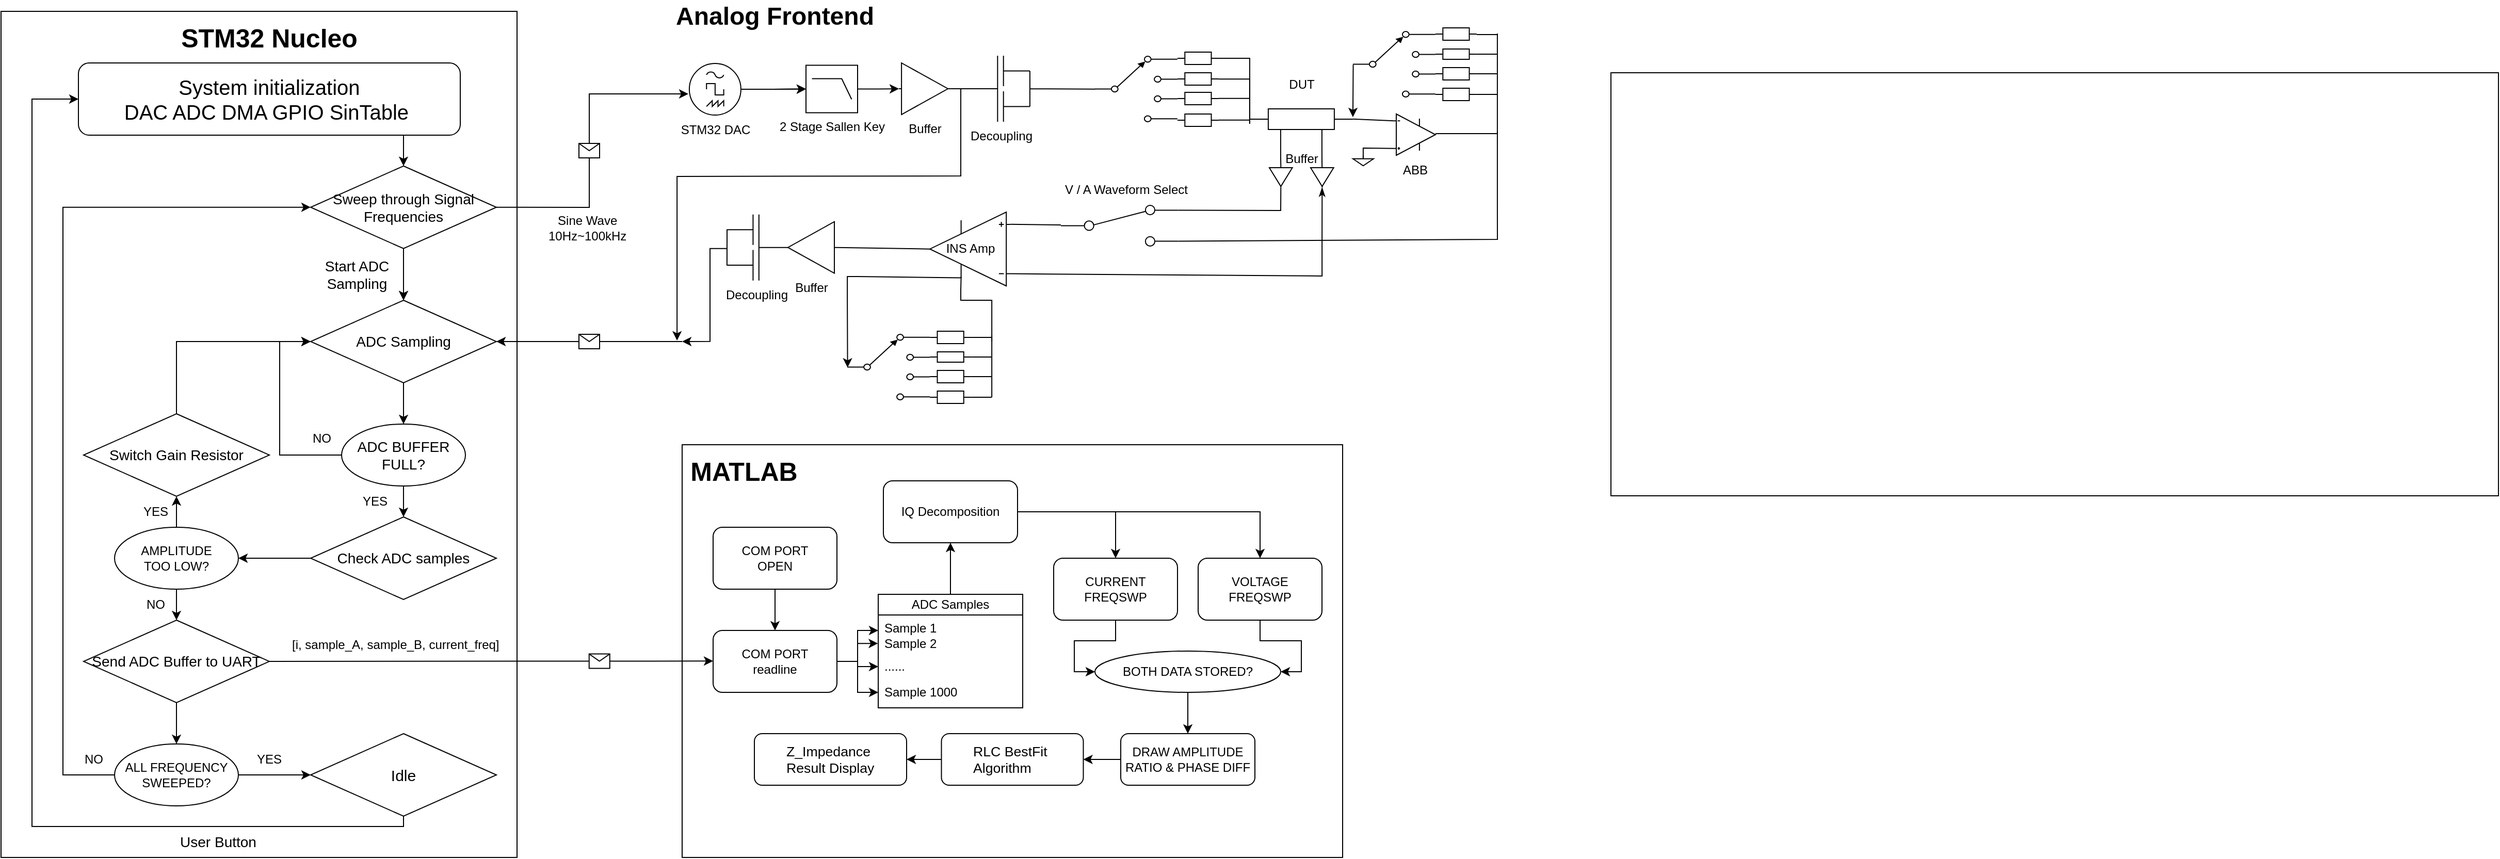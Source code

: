 <mxfile version="26.1.1">
  <diagram name="Page-1" id="7e0a89b8-554c-2b80-1dc8-d5c74ca68de4">
    <mxGraphModel dx="408" dy="278" grid="1" gridSize="10" guides="1" tooltips="1" connect="1" arrows="1" fold="1" page="1" pageScale="1" pageWidth="1100" pageHeight="850" background="none" math="0" shadow="0">
      <root>
        <mxCell id="0" />
        <mxCell id="1" parent="0" />
        <mxCell id="tzLyzZaE2t3fEi9aKvqC-5" value="" style="rounded=0;whiteSpace=wrap;html=1;" vertex="1" parent="1">
          <mxGeometry x="2430" y="179.5" width="860" height="410" as="geometry" />
        </mxCell>
        <mxCell id="tzLyzZaE2t3fEi9aKvqC-170" style="edgeStyle=none;rounded=0;orthogonalLoop=1;jettySize=auto;html=1;entryX=0.002;entryY=0.501;entryDx=0;entryDy=0;entryPerimeter=0;endArrow=none;startFill=0;" edge="1" parent="1" source="rH5b8w3faLutDfZd44fe-1" target="rH5b8w3faLutDfZd44fe-18">
          <mxGeometry relative="1" as="geometry" />
        </mxCell>
        <mxCell id="rH5b8w3faLutDfZd44fe-1" value="Decoupling" style="pointerEvents=1;verticalLabelPosition=bottom;shadow=0;dashed=0;align=center;html=1;verticalAlign=top;shape=mxgraph.electrical.capacitors.multiple_capacitor;" parent="1" vertex="1">
          <mxGeometry x="1810.06" y="163" width="56.89" height="64" as="geometry" />
        </mxCell>
        <mxCell id="rH5b8w3faLutDfZd44fe-6" value="" style="edgeStyle=orthogonalEdgeStyle;rounded=0;orthogonalLoop=1;jettySize=auto;html=1;" parent="1" source="rH5b8w3faLutDfZd44fe-2" target="rH5b8w3faLutDfZd44fe-3" edge="1">
          <mxGeometry relative="1" as="geometry" />
        </mxCell>
        <mxCell id="rH5b8w3faLutDfZd44fe-2" value="&lt;div&gt;2 Stage Sallen Key&lt;/div&gt;" style="verticalLabelPosition=bottom;shadow=0;dashed=0;align=center;html=1;verticalAlign=top;shape=mxgraph.electrical.logic_gates.lowpass_filter;" parent="1" vertex="1">
          <mxGeometry x="1650" y="172.25" width="50" height="46" as="geometry" />
        </mxCell>
        <mxCell id="rH5b8w3faLutDfZd44fe-3" value="Buffer" style="verticalLabelPosition=bottom;shadow=0;dashed=0;align=center;html=1;verticalAlign=top;shape=mxgraph.electrical.abstract.amplifier;gradientColor=none;" parent="1" vertex="1">
          <mxGeometry x="1740.06" y="170" width="50" height="50" as="geometry" />
        </mxCell>
        <mxCell id="tzLyzZaE2t3fEi9aKvqC-80" style="edgeStyle=orthogonalEdgeStyle;rounded=0;orthogonalLoop=1;jettySize=auto;html=1;" edge="1" parent="1" source="rH5b8w3faLutDfZd44fe-4" target="rH5b8w3faLutDfZd44fe-2">
          <mxGeometry relative="1" as="geometry" />
        </mxCell>
        <mxCell id="rH5b8w3faLutDfZd44fe-4" value="STM32 DAC" style="perimeter=ellipsePerimeter;verticalLabelPosition=bottom;shadow=0;dashed=0;align=center;html=1;verticalAlign=top;shape=mxgraph.electrical.instruments.signal_generator;" parent="1" vertex="1">
          <mxGeometry x="1536.95" y="170.5" width="50" height="50" as="geometry" />
        </mxCell>
        <mxCell id="rH5b8w3faLutDfZd44fe-8" style="edgeStyle=orthogonalEdgeStyle;rounded=0;orthogonalLoop=1;jettySize=auto;html=1;entryX=0;entryY=0.5;entryDx=0;entryDy=0;entryPerimeter=0;" parent="1" source="rH5b8w3faLutDfZd44fe-4" target="rH5b8w3faLutDfZd44fe-2" edge="1">
          <mxGeometry relative="1" as="geometry" />
        </mxCell>
        <mxCell id="tzLyzZaE2t3fEi9aKvqC-154" style="edgeStyle=none;rounded=0;orthogonalLoop=1;jettySize=auto;html=1;entryX=1;entryY=0.5;entryDx=0;entryDy=0;entryPerimeter=0;exitX=1;exitY=0.12;exitDx=0;exitDy=0;endArrow=none;startFill=0;" edge="1" parent="1" source="rH5b8w3faLutDfZd44fe-9" target="tzLyzZaE2t3fEi9aKvqC-121">
          <mxGeometry relative="1" as="geometry">
            <mxPoint x="2099.95" y="292.5" as="targetPoint" />
            <Array as="points">
              <mxPoint x="2110" y="313" />
            </Array>
          </mxGeometry>
        </mxCell>
        <mxCell id="tzLyzZaE2t3fEi9aKvqC-155" style="edgeStyle=none;rounded=0;orthogonalLoop=1;jettySize=auto;html=1;entryX=1;entryY=0.5;entryDx=0;entryDy=0;entryPerimeter=0;exitX=0;exitY=0.165;exitDx=0;exitDy=0;exitPerimeter=0;endArrow=classicThin;startFill=0;endFill=1;" edge="1" parent="1" source="tzLyzZaE2t3fEi9aKvqC-152" target="tzLyzZaE2t3fEi9aKvqC-120">
          <mxGeometry relative="1" as="geometry">
            <mxPoint x="2220.06" y="296.5" as="targetPoint" />
            <mxPoint x="2020.06" y="376.5" as="sourcePoint" />
            <Array as="points">
              <mxPoint x="2150.06" y="376.5" />
              <mxPoint x="2150.06" y="356.5" />
              <mxPoint x="2150.06" y="336.5" />
            </Array>
          </mxGeometry>
        </mxCell>
        <mxCell id="tzLyzZaE2t3fEi9aKvqC-156" style="edgeStyle=none;rounded=0;orthogonalLoop=1;jettySize=auto;html=1;exitX=1;exitY=0.88;exitDx=0;exitDy=0;endArrow=none;startFill=0;" edge="1" parent="1" source="rH5b8w3faLutDfZd44fe-9">
          <mxGeometry relative="1" as="geometry">
            <mxPoint x="2319.95" y="236.5" as="targetPoint" />
            <mxPoint x="1971.95" y="313.232" as="sourcePoint" />
            <Array as="points">
              <mxPoint x="2320" y="341" />
              <mxPoint x="2319.95" y="312.5" />
            </Array>
          </mxGeometry>
        </mxCell>
        <mxCell id="rH5b8w3faLutDfZd44fe-9" value="" style="html=1;shape=mxgraph.electrical.electro-mechanical.twoWaySwitch;aspect=fixed;elSwitchState=2;direction=east;" parent="1" vertex="1">
          <mxGeometry x="1897" y="308" width="113.78" height="39.44" as="geometry" />
        </mxCell>
        <mxCell id="rH5b8w3faLutDfZd44fe-13" value="" style="edgeStyle=none;orthogonalLoop=1;jettySize=auto;html=1;rounded=0;entryX=1;entryY=0.23;entryDx=0;entryDy=0;entryPerimeter=0;strokeColor=default;endArrow=none;startFill=0;exitX=1;exitY=0.77;exitDx=0;exitDy=0;exitPerimeter=0;" parent="1" target="rH5b8w3faLutDfZd44fe-1" edge="1" source="rH5b8w3faLutDfZd44fe-1">
          <mxGeometry width="80" relative="1" as="geometry">
            <mxPoint x="1897.06" y="225.5" as="sourcePoint" />
            <mxPoint x="2000.06" y="220.5" as="targetPoint" />
            <Array as="points" />
          </mxGeometry>
        </mxCell>
        <mxCell id="rH5b8w3faLutDfZd44fe-18" value="" style="pointerEvents=1;verticalLabelPosition=bottom;shadow=0;dashed=0;align=center;html=1;verticalAlign=top;shape=mxgraph.electrical.electro-mechanical.selectorSwitch4Position2;elSwitchState=1;" parent="1" vertex="1">
          <mxGeometry x="1929.95" y="163.5" width="80" height="63.5" as="geometry" />
        </mxCell>
        <mxCell id="rH5b8w3faLutDfZd44fe-19" value="" style="pointerEvents=1;verticalLabelPosition=bottom;shadow=0;dashed=0;align=center;html=1;verticalAlign=top;shape=mxgraph.electrical.resistors.resistor_1;" parent="1" vertex="1">
          <mxGeometry x="2009.95" y="159.5" width="40" height="12" as="geometry" />
        </mxCell>
        <mxCell id="rH5b8w3faLutDfZd44fe-20" value="" style="pointerEvents=1;verticalLabelPosition=bottom;shadow=0;dashed=0;align=center;html=1;verticalAlign=top;shape=mxgraph.electrical.resistors.resistor_1;" parent="1" vertex="1">
          <mxGeometry x="2009.95" y="198.5" width="40" height="12" as="geometry" />
        </mxCell>
        <mxCell id="rH5b8w3faLutDfZd44fe-21" value="" style="pointerEvents=1;verticalLabelPosition=bottom;shadow=0;dashed=0;align=center;html=1;verticalAlign=top;shape=mxgraph.electrical.resistors.resistor_1;" parent="1" vertex="1">
          <mxGeometry x="2009.95" y="179.5" width="40" height="12" as="geometry" />
        </mxCell>
        <mxCell id="rH5b8w3faLutDfZd44fe-22" value="" style="pointerEvents=1;verticalLabelPosition=bottom;shadow=0;dashed=0;align=center;html=1;verticalAlign=top;shape=mxgraph.electrical.resistors.resistor_1;" parent="1" vertex="1">
          <mxGeometry x="2009.95" y="219.5" width="40" height="12" as="geometry" />
        </mxCell>
        <mxCell id="tzLyzZaE2t3fEi9aKvqC-127" style="edgeStyle=none;rounded=0;orthogonalLoop=1;jettySize=auto;html=1;exitX=1;exitY=0.5;exitDx=0;exitDy=0;exitPerimeter=0;endArrow=none;endFill=0;startFill=0;" edge="1" parent="1">
          <mxGeometry relative="1" as="geometry">
            <mxPoint x="2319.95" y="141.5" as="targetPoint" />
            <mxPoint x="2259.95" y="238.5" as="sourcePoint" />
            <Array as="points">
              <mxPoint x="2319.95" y="238.5" />
            </Array>
          </mxGeometry>
        </mxCell>
        <mxCell id="tzLyzZaE2t3fEi9aKvqC-1" value="&lt;div&gt;ABB&lt;/div&gt;" style="verticalLabelPosition=bottom;shadow=0;dashed=0;align=center;html=1;verticalAlign=top;shape=mxgraph.electrical.abstract.operational_amp_1;direction=east;" vertex="1" parent="1">
          <mxGeometry x="2219.95" y="219.5" width="40" height="40" as="geometry" />
        </mxCell>
        <mxCell id="tzLyzZaE2t3fEi9aKvqC-2" value="" style="rounded=0;whiteSpace=wrap;html=1;" vertex="1" parent="1">
          <mxGeometry x="870" y="120" width="500" height="820" as="geometry" />
        </mxCell>
        <mxCell id="tzLyzZaE2t3fEi9aKvqC-3" value="" style="rounded=0;whiteSpace=wrap;html=1;" vertex="1" parent="1">
          <mxGeometry x="1530" y="540" width="640" height="400" as="geometry" />
        </mxCell>
        <mxCell id="tzLyzZaE2t3fEi9aKvqC-4" value="&lt;font style=&quot;font-size: 20px;&quot;&gt;System initialization&lt;/font&gt;&lt;div&gt;&lt;font style=&quot;font-size: 20px;&quot;&gt;DAC ADC DMA GPIO SinTable&amp;nbsp;&lt;/font&gt;&lt;/div&gt;" style="rounded=1;whiteSpace=wrap;html=1;" vertex="1" parent="1">
          <mxGeometry x="945" y="170" width="370" height="70" as="geometry" />
        </mxCell>
        <mxCell id="tzLyzZaE2t3fEi9aKvqC-6" value="&lt;font style=&quot;font-size: 25px;&quot;&gt;&lt;b&gt;STM32 Nucleo&lt;/b&gt;&lt;/font&gt;" style="text;html=1;align=center;verticalAlign=middle;whiteSpace=wrap;rounded=0;" vertex="1" parent="1">
          <mxGeometry x="980" y="130" width="300" height="30" as="geometry" />
        </mxCell>
        <mxCell id="tzLyzZaE2t3fEi9aKvqC-7" value="&lt;font style=&quot;font-size: 24px;&quot;&gt;&lt;b&gt;Analog Frontend&lt;/b&gt;&lt;/font&gt;" style="text;html=1;align=center;verticalAlign=middle;whiteSpace=wrap;rounded=0;" vertex="1" parent="1">
          <mxGeometry x="1470" y="109.5" width="300" height="30" as="geometry" />
        </mxCell>
        <mxCell id="tzLyzZaE2t3fEi9aKvqC-8" value="&lt;font style=&quot;font-size: 25px;&quot;&gt;&lt;b&gt;MATLAB&lt;/b&gt;&lt;/font&gt;" style="text;html=1;align=center;verticalAlign=middle;whiteSpace=wrap;rounded=0;" vertex="1" parent="1">
          <mxGeometry x="1440" y="550" width="300" height="30" as="geometry" />
        </mxCell>
        <mxCell id="tzLyzZaE2t3fEi9aKvqC-9" style="edgeStyle=orthogonalEdgeStyle;rounded=0;orthogonalLoop=1;jettySize=auto;html=1;" edge="1" parent="1" source="tzLyzZaE2t3fEi9aKvqC-10" target="tzLyzZaE2t3fEi9aKvqC-13">
          <mxGeometry relative="1" as="geometry" />
        </mxCell>
        <mxCell id="tzLyzZaE2t3fEi9aKvqC-10" value="&lt;font style=&quot;font-size: 14px;&quot;&gt;Sweep through Signal Frequencies&lt;/font&gt;" style="rhombus;whiteSpace=wrap;html=1;" vertex="1" parent="1">
          <mxGeometry x="1170" y="269.86" width="180" height="80" as="geometry" />
        </mxCell>
        <mxCell id="tzLyzZaE2t3fEi9aKvqC-11" value="" style="endArrow=classic;html=1;rounded=0;entryX=0.5;entryY=0;entryDx=0;entryDy=0;" edge="1" parent="1" target="tzLyzZaE2t3fEi9aKvqC-10">
          <mxGeometry width="50" height="50" relative="1" as="geometry">
            <mxPoint x="1260" y="240" as="sourcePoint" />
            <mxPoint x="1705" y="369.86" as="targetPoint" />
          </mxGeometry>
        </mxCell>
        <mxCell id="tzLyzZaE2t3fEi9aKvqC-12" style="edgeStyle=orthogonalEdgeStyle;rounded=0;orthogonalLoop=1;jettySize=auto;html=1;" edge="1" parent="1" source="tzLyzZaE2t3fEi9aKvqC-13" target="tzLyzZaE2t3fEi9aKvqC-21">
          <mxGeometry relative="1" as="geometry" />
        </mxCell>
        <mxCell id="tzLyzZaE2t3fEi9aKvqC-13" value="&lt;font&gt;ADC Sampling&lt;/font&gt;" style="rhombus;whiteSpace=wrap;html=1;fontSize=14;" vertex="1" parent="1">
          <mxGeometry x="1170" y="400" width="180" height="80" as="geometry" />
        </mxCell>
        <mxCell id="tzLyzZaE2t3fEi9aKvqC-14" value="" style="endArrow=classic;html=1;rounded=0;entryX=0.5;entryY=0;entryDx=0;entryDy=0;exitX=0.5;exitY=1;exitDx=0;exitDy=0;" edge="1" parent="1" source="tzLyzZaE2t3fEi9aKvqC-10" target="tzLyzZaE2t3fEi9aKvqC-13">
          <mxGeometry width="50" height="50" relative="1" as="geometry">
            <mxPoint x="1261" y="349.86" as="sourcePoint" />
            <mxPoint x="1705" y="479.86" as="targetPoint" />
          </mxGeometry>
        </mxCell>
        <mxCell id="tzLyzZaE2t3fEi9aKvqC-15" value="Sine Wave&amp;nbsp;&lt;div&gt;10Hz~100kHz&amp;nbsp;&lt;/div&gt;" style="text;html=1;align=center;verticalAlign=middle;whiteSpace=wrap;rounded=0;" vertex="1" parent="1">
          <mxGeometry x="1360" y="314.5" width="160" height="30" as="geometry" />
        </mxCell>
        <mxCell id="tzLyzZaE2t3fEi9aKvqC-17" style="edgeStyle=orthogonalEdgeStyle;rounded=0;orthogonalLoop=1;jettySize=auto;html=1;entryX=1;entryY=0.5;entryDx=0;entryDy=0;" edge="1" parent="1" source="tzLyzZaE2t3fEi9aKvqC-18" target="tzLyzZaE2t3fEi9aKvqC-27">
          <mxGeometry relative="1" as="geometry" />
        </mxCell>
        <mxCell id="tzLyzZaE2t3fEi9aKvqC-18" value="&lt;font&gt;Check ADC samples&lt;/font&gt;" style="rhombus;whiteSpace=wrap;html=1;fontSize=14;" vertex="1" parent="1">
          <mxGeometry x="1170" y="610" width="180" height="80" as="geometry" />
        </mxCell>
        <mxCell id="tzLyzZaE2t3fEi9aKvqC-19" style="edgeStyle=orthogonalEdgeStyle;rounded=0;orthogonalLoop=1;jettySize=auto;html=1;entryX=0;entryY=0.5;entryDx=0;entryDy=0;" edge="1" parent="1" target="tzLyzZaE2t3fEi9aKvqC-13">
          <mxGeometry relative="1" as="geometry">
            <mxPoint x="1170" y="430" as="targetPoint" />
            <mxPoint x="1203.431" y="550" as="sourcePoint" />
            <Array as="points">
              <mxPoint x="1140" y="550" />
              <mxPoint x="1140" y="440" />
            </Array>
          </mxGeometry>
        </mxCell>
        <mxCell id="tzLyzZaE2t3fEi9aKvqC-20" style="edgeStyle=orthogonalEdgeStyle;rounded=0;orthogonalLoop=1;jettySize=auto;html=1;entryX=0.5;entryY=0;entryDx=0;entryDy=0;" edge="1" parent="1" source="tzLyzZaE2t3fEi9aKvqC-21" target="tzLyzZaE2t3fEi9aKvqC-18">
          <mxGeometry relative="1" as="geometry" />
        </mxCell>
        <mxCell id="tzLyzZaE2t3fEi9aKvqC-21" value="ADC BUFFER FULL?" style="ellipse;whiteSpace=wrap;html=1;fontSize=14;" vertex="1" parent="1">
          <mxGeometry x="1200" y="520" width="120" height="60" as="geometry" />
        </mxCell>
        <mxCell id="tzLyzZaE2t3fEi9aKvqC-22" value="YES" style="text;html=1;align=center;verticalAlign=middle;whiteSpace=wrap;rounded=0;" vertex="1" parent="1">
          <mxGeometry x="1200" y="580" width="65" height="30" as="geometry" />
        </mxCell>
        <mxCell id="tzLyzZaE2t3fEi9aKvqC-23" value="&lt;span style=&quot;color: rgb(0, 0, 0); font-family: Helvetica; font-size: 12px; font-style: normal; font-variant-ligatures: normal; font-variant-caps: normal; font-weight: 400; letter-spacing: normal; orphans: 2; text-align: center; text-indent: 0px; text-transform: none; widows: 2; word-spacing: 0px; -webkit-text-stroke-width: 0px; white-space: normal; background-color: rgb(251, 251, 251); text-decoration-thickness: initial; text-decoration-style: initial; text-decoration-color: initial; float: none; display: inline !important;&quot;&gt;NO&lt;/span&gt;" style="text;whiteSpace=wrap;html=1;" vertex="1" parent="1">
          <mxGeometry x="1170" y="520" width="30" height="30" as="geometry" />
        </mxCell>
        <mxCell id="tzLyzZaE2t3fEi9aKvqC-24" value="&lt;font style=&quot;font-size: 14px;&quot;&gt;Start ADC Sampling&lt;/font&gt;" style="text;html=1;align=center;verticalAlign=middle;whiteSpace=wrap;rounded=0;" vertex="1" parent="1">
          <mxGeometry x="1180" y="360" width="70" height="30.14" as="geometry" />
        </mxCell>
        <mxCell id="tzLyzZaE2t3fEi9aKvqC-25" style="edgeStyle=orthogonalEdgeStyle;rounded=0;orthogonalLoop=1;jettySize=auto;html=1;entryX=0.5;entryY=0;entryDx=0;entryDy=0;" edge="1" parent="1" source="tzLyzZaE2t3fEi9aKvqC-27" target="tzLyzZaE2t3fEi9aKvqC-33">
          <mxGeometry relative="1" as="geometry" />
        </mxCell>
        <mxCell id="tzLyzZaE2t3fEi9aKvqC-26" style="edgeStyle=orthogonalEdgeStyle;rounded=0;orthogonalLoop=1;jettySize=auto;html=1;entryX=0.5;entryY=1;entryDx=0;entryDy=0;" edge="1" parent="1" source="tzLyzZaE2t3fEi9aKvqC-27" target="tzLyzZaE2t3fEi9aKvqC-29">
          <mxGeometry relative="1" as="geometry" />
        </mxCell>
        <mxCell id="tzLyzZaE2t3fEi9aKvqC-27" value="AMPLITUDE&lt;div&gt;TOO LOW?&lt;/div&gt;" style="ellipse;whiteSpace=wrap;html=1;" vertex="1" parent="1">
          <mxGeometry x="980" y="620" width="120" height="60" as="geometry" />
        </mxCell>
        <mxCell id="tzLyzZaE2t3fEi9aKvqC-28" style="edgeStyle=orthogonalEdgeStyle;rounded=0;orthogonalLoop=1;jettySize=auto;html=1;entryX=0;entryY=0.5;entryDx=0;entryDy=0;" edge="1" parent="1" source="tzLyzZaE2t3fEi9aKvqC-29" target="tzLyzZaE2t3fEi9aKvqC-13">
          <mxGeometry relative="1" as="geometry">
            <Array as="points">
              <mxPoint x="1040" y="440" />
            </Array>
          </mxGeometry>
        </mxCell>
        <mxCell id="tzLyzZaE2t3fEi9aKvqC-29" value="&lt;font style=&quot;font-size: 14px;&quot; face=&quot;Helvetica&quot;&gt;Switch Gain Resistor&lt;/font&gt;" style="rhombus;whiteSpace=wrap;html=1;" vertex="1" parent="1">
          <mxGeometry x="950" y="510" width="180" height="80" as="geometry" />
        </mxCell>
        <mxCell id="tzLyzZaE2t3fEi9aKvqC-30" value="&lt;div&gt;YES&lt;/div&gt;" style="text;html=1;align=center;verticalAlign=middle;whiteSpace=wrap;rounded=0;" vertex="1" parent="1">
          <mxGeometry x="990" y="590" width="60" height="30" as="geometry" />
        </mxCell>
        <mxCell id="tzLyzZaE2t3fEi9aKvqC-31" style="edgeStyle=orthogonalEdgeStyle;rounded=0;orthogonalLoop=1;jettySize=auto;html=1;entryX=0;entryY=0.5;entryDx=0;entryDy=0;exitX=0;exitY=0.5;exitDx=0;exitDy=0;" edge="1" parent="1" source="tzLyzZaE2t3fEi9aKvqC-36" target="tzLyzZaE2t3fEi9aKvqC-10">
          <mxGeometry relative="1" as="geometry">
            <Array as="points">
              <mxPoint x="930" y="860" />
              <mxPoint x="930" y="310" />
            </Array>
          </mxGeometry>
        </mxCell>
        <mxCell id="tzLyzZaE2t3fEi9aKvqC-32" style="edgeStyle=orthogonalEdgeStyle;rounded=0;orthogonalLoop=1;jettySize=auto;html=1;entryX=0.5;entryY=0;entryDx=0;entryDy=0;exitX=0.5;exitY=1;exitDx=0;exitDy=0;" edge="1" parent="1" source="tzLyzZaE2t3fEi9aKvqC-33" target="tzLyzZaE2t3fEi9aKvqC-36">
          <mxGeometry relative="1" as="geometry">
            <mxPoint x="1040.0" y="820" as="sourcePoint" />
          </mxGeometry>
        </mxCell>
        <mxCell id="tzLyzZaE2t3fEi9aKvqC-33" value="&lt;font style=&quot;font-size: 14px;&quot;&gt;Send ADC Buffer to UART&lt;/font&gt;" style="rhombus;whiteSpace=wrap;html=1;" vertex="1" parent="1">
          <mxGeometry x="950" y="710" width="180" height="80" as="geometry" />
        </mxCell>
        <mxCell id="tzLyzZaE2t3fEi9aKvqC-34" value="&lt;div&gt;NO&lt;/div&gt;" style="text;html=1;align=center;verticalAlign=middle;whiteSpace=wrap;rounded=0;" vertex="1" parent="1">
          <mxGeometry x="990" y="680" width="60" height="30" as="geometry" />
        </mxCell>
        <mxCell id="tzLyzZaE2t3fEi9aKvqC-35" style="edgeStyle=orthogonalEdgeStyle;rounded=0;orthogonalLoop=1;jettySize=auto;html=1;entryX=0;entryY=0.5;entryDx=0;entryDy=0;" edge="1" parent="1" source="tzLyzZaE2t3fEi9aKvqC-36" target="tzLyzZaE2t3fEi9aKvqC-38">
          <mxGeometry relative="1" as="geometry" />
        </mxCell>
        <mxCell id="tzLyzZaE2t3fEi9aKvqC-36" value="ALL FREQUENCY&lt;br&gt;SWEEPED?" style="ellipse;whiteSpace=wrap;html=1;" vertex="1" parent="1">
          <mxGeometry x="980" y="830" width="120" height="60" as="geometry" />
        </mxCell>
        <mxCell id="tzLyzZaE2t3fEi9aKvqC-37" value="&lt;div&gt;YES&lt;/div&gt;" style="text;html=1;align=center;verticalAlign=middle;whiteSpace=wrap;rounded=0;" vertex="1" parent="1">
          <mxGeometry x="1100" y="830" width="60" height="30" as="geometry" />
        </mxCell>
        <mxCell id="tzLyzZaE2t3fEi9aKvqC-81" style="edgeStyle=orthogonalEdgeStyle;rounded=0;orthogonalLoop=1;jettySize=auto;html=1;exitX=0;exitY=1;exitDx=0;exitDy=0;" edge="1" parent="1" source="tzLyzZaE2t3fEi9aKvqC-38" target="tzLyzZaE2t3fEi9aKvqC-4">
          <mxGeometry relative="1" as="geometry">
            <Array as="points">
              <mxPoint x="1260" y="880" />
              <mxPoint x="1260" y="910" />
              <mxPoint x="900" y="910" />
              <mxPoint x="900" y="205" />
            </Array>
          </mxGeometry>
        </mxCell>
        <mxCell id="tzLyzZaE2t3fEi9aKvqC-38" value="&lt;font style=&quot;font-size: 15px;&quot;&gt;Idle&lt;/font&gt;" style="rhombus;whiteSpace=wrap;html=1;" vertex="1" parent="1">
          <mxGeometry x="1170" y="820" width="180" height="80" as="geometry" />
        </mxCell>
        <mxCell id="tzLyzZaE2t3fEi9aKvqC-42" value="" style="endArrow=classic;html=1;rounded=0;exitX=1;exitY=0.5;exitDx=0;exitDy=0;" edge="1" parent="1" source="tzLyzZaE2t3fEi9aKvqC-10">
          <mxGeometry relative="1" as="geometry">
            <mxPoint x="1354.45" y="308.36" as="sourcePoint" />
            <mxPoint x="1536" y="200" as="targetPoint" />
            <Array as="points">
              <mxPoint x="1440" y="310" />
              <mxPoint x="1440" y="200" />
            </Array>
          </mxGeometry>
        </mxCell>
        <mxCell id="tzLyzZaE2t3fEi9aKvqC-43" value="" style="shape=message;html=1;outlineConnect=0;" vertex="1" parent="tzLyzZaE2t3fEi9aKvqC-42">
          <mxGeometry width="20" height="14" relative="1" as="geometry">
            <mxPoint x="-10" y="-4" as="offset" />
          </mxGeometry>
        </mxCell>
        <mxCell id="tzLyzZaE2t3fEi9aKvqC-44" value="" style="endArrow=classic;html=1;rounded=0;entryX=1;entryY=0.5;entryDx=0;entryDy=0;" edge="1" parent="1" target="tzLyzZaE2t3fEi9aKvqC-13">
          <mxGeometry relative="1" as="geometry">
            <mxPoint x="1530" y="440" as="sourcePoint" />
            <mxPoint x="1470" y="390" as="targetPoint" />
          </mxGeometry>
        </mxCell>
        <mxCell id="tzLyzZaE2t3fEi9aKvqC-45" value="" style="shape=message;html=1;outlineConnect=0;" vertex="1" parent="tzLyzZaE2t3fEi9aKvqC-44">
          <mxGeometry width="20" height="14" relative="1" as="geometry">
            <mxPoint x="-10" y="-7" as="offset" />
          </mxGeometry>
        </mxCell>
        <mxCell id="tzLyzZaE2t3fEi9aKvqC-48" value="&lt;div&gt;NO&lt;/div&gt;" style="text;html=1;align=center;verticalAlign=middle;whiteSpace=wrap;rounded=0;" vertex="1" parent="1">
          <mxGeometry x="930" y="830" width="60" height="30" as="geometry" />
        </mxCell>
        <mxCell id="tzLyzZaE2t3fEi9aKvqC-49" style="edgeStyle=orthogonalEdgeStyle;rounded=0;orthogonalLoop=1;jettySize=auto;html=1;" edge="1" parent="1" source="tzLyzZaE2t3fEi9aKvqC-53" target="tzLyzZaE2t3fEi9aKvqC-59">
          <mxGeometry relative="1" as="geometry">
            <Array as="points">
              <mxPoint x="1700" y="750" />
              <mxPoint x="1700" y="720" />
            </Array>
          </mxGeometry>
        </mxCell>
        <mxCell id="tzLyzZaE2t3fEi9aKvqC-50" style="edgeStyle=orthogonalEdgeStyle;rounded=0;orthogonalLoop=1;jettySize=auto;html=1;entryX=0;entryY=0.5;entryDx=0;entryDy=0;" edge="1" parent="1" source="tzLyzZaE2t3fEi9aKvqC-53" target="tzLyzZaE2t3fEi9aKvqC-60">
          <mxGeometry relative="1" as="geometry" />
        </mxCell>
        <mxCell id="tzLyzZaE2t3fEi9aKvqC-51" style="edgeStyle=orthogonalEdgeStyle;rounded=0;orthogonalLoop=1;jettySize=auto;html=1;entryX=0;entryY=0.5;entryDx=0;entryDy=0;" edge="1" parent="1" source="tzLyzZaE2t3fEi9aKvqC-53" target="tzLyzZaE2t3fEi9aKvqC-61">
          <mxGeometry relative="1" as="geometry" />
        </mxCell>
        <mxCell id="tzLyzZaE2t3fEi9aKvqC-52" style="edgeStyle=orthogonalEdgeStyle;rounded=0;orthogonalLoop=1;jettySize=auto;html=1;entryX=-0.002;entryY=0.69;entryDx=0;entryDy=0;entryPerimeter=0;" edge="1" parent="1" source="tzLyzZaE2t3fEi9aKvqC-53" target="tzLyzZaE2t3fEi9aKvqC-59">
          <mxGeometry relative="1" as="geometry">
            <Array as="points">
              <mxPoint x="1700" y="750" />
              <mxPoint x="1700" y="733" />
            </Array>
          </mxGeometry>
        </mxCell>
        <mxCell id="tzLyzZaE2t3fEi9aKvqC-53" value="COM PORT&lt;div&gt;readline&lt;/div&gt;" style="rounded=1;whiteSpace=wrap;html=1;" vertex="1" parent="1">
          <mxGeometry x="1560" y="720" width="120" height="60" as="geometry" />
        </mxCell>
        <mxCell id="tzLyzZaE2t3fEi9aKvqC-54" value="" style="endArrow=classic;html=1;rounded=0;" edge="1" parent="1" source="tzLyzZaE2t3fEi9aKvqC-33">
          <mxGeometry relative="1" as="geometry">
            <mxPoint x="1460" y="749.66" as="sourcePoint" />
            <mxPoint x="1560" y="749.66" as="targetPoint" />
          </mxGeometry>
        </mxCell>
        <mxCell id="tzLyzZaE2t3fEi9aKvqC-55" value="" style="shape=message;html=1;outlineConnect=0;" vertex="1" parent="tzLyzZaE2t3fEi9aKvqC-54">
          <mxGeometry width="20" height="14" relative="1" as="geometry">
            <mxPoint x="95" y="-7" as="offset" />
          </mxGeometry>
        </mxCell>
        <mxCell id="tzLyzZaE2t3fEi9aKvqC-56" value="&lt;div class=&quot;rtcContent&quot;&gt;&lt;div class=&quot;lineNode&quot;&gt;&lt;span style=&quot;white-space: pre&quot;&gt;&lt;span&gt;[i, sample_A, sample_B, current_freq]&lt;/span&gt;&lt;/span&gt;&lt;/div&gt;&lt;/div&gt;" style="text;whiteSpace=wrap;html=1;" vertex="1" parent="1">
          <mxGeometry x="1150" y="720" width="230" height="40" as="geometry" />
        </mxCell>
        <mxCell id="tzLyzZaE2t3fEi9aKvqC-57" style="edgeStyle=orthogonalEdgeStyle;rounded=0;orthogonalLoop=1;jettySize=auto;html=1;" edge="1" parent="1" source="tzLyzZaE2t3fEi9aKvqC-58" target="tzLyzZaE2t3fEi9aKvqC-79">
          <mxGeometry relative="1" as="geometry">
            <mxPoint x="1790" y="645" as="targetPoint" />
          </mxGeometry>
        </mxCell>
        <mxCell id="tzLyzZaE2t3fEi9aKvqC-58" value="ADC Samples" style="swimlane;fontStyle=0;childLayout=stackLayout;horizontal=1;startSize=20;horizontalStack=0;resizeParent=1;resizeParentMax=0;resizeLast=0;collapsible=1;marginBottom=0;whiteSpace=wrap;html=1;" vertex="1" parent="1">
          <mxGeometry x="1720" y="685" width="140" height="110" as="geometry">
            <mxRectangle x="790" y="565" width="120" height="30" as="alternateBounds" />
          </mxGeometry>
        </mxCell>
        <mxCell id="tzLyzZaE2t3fEi9aKvqC-59" value="Sample 1&lt;div&gt;Sample 2&lt;/div&gt;" style="text;strokeColor=none;fillColor=none;align=left;verticalAlign=middle;spacingLeft=4;spacingRight=4;overflow=hidden;points=[[0,0.5],[1,0.5]];portConstraint=eastwest;rotatable=0;whiteSpace=wrap;html=1;" vertex="1" parent="tzLyzZaE2t3fEi9aKvqC-58">
          <mxGeometry y="20" width="140" height="40" as="geometry" />
        </mxCell>
        <mxCell id="tzLyzZaE2t3fEi9aKvqC-60" value="......" style="text;strokeColor=none;fillColor=none;align=left;verticalAlign=middle;spacingLeft=4;spacingRight=4;overflow=hidden;points=[[0,0.5],[1,0.5]];portConstraint=eastwest;rotatable=0;whiteSpace=wrap;html=1;" vertex="1" parent="tzLyzZaE2t3fEi9aKvqC-58">
          <mxGeometry y="60" width="140" height="20" as="geometry" />
        </mxCell>
        <mxCell id="tzLyzZaE2t3fEi9aKvqC-61" value="Sample 1000" style="text;strokeColor=none;fillColor=none;align=left;verticalAlign=middle;spacingLeft=4;spacingRight=4;overflow=hidden;points=[[0,0.5],[1,0.5]];portConstraint=eastwest;rotatable=0;whiteSpace=wrap;html=1;" vertex="1" parent="tzLyzZaE2t3fEi9aKvqC-58">
          <mxGeometry y="80" width="140" height="30" as="geometry" />
        </mxCell>
        <mxCell id="tzLyzZaE2t3fEi9aKvqC-62" style="edgeStyle=orthogonalEdgeStyle;rounded=0;orthogonalLoop=1;jettySize=auto;html=1;entryX=0.5;entryY=0;entryDx=0;entryDy=0;" edge="1" parent="1" source="tzLyzZaE2t3fEi9aKvqC-63" target="tzLyzZaE2t3fEi9aKvqC-53">
          <mxGeometry relative="1" as="geometry" />
        </mxCell>
        <mxCell id="tzLyzZaE2t3fEi9aKvqC-63" value="COM PORT&lt;div&gt;OPEN&lt;/div&gt;" style="rounded=1;whiteSpace=wrap;html=1;" vertex="1" parent="1">
          <mxGeometry x="1560" y="620" width="120" height="60" as="geometry" />
        </mxCell>
        <mxCell id="tzLyzZaE2t3fEi9aKvqC-64" style="edgeStyle=orthogonalEdgeStyle;rounded=0;orthogonalLoop=1;jettySize=auto;html=1;entryX=0;entryY=0.5;entryDx=0;entryDy=0;" edge="1" parent="1" source="tzLyzZaE2t3fEi9aKvqC-65" target="tzLyzZaE2t3fEi9aKvqC-71">
          <mxGeometry relative="1" as="geometry" />
        </mxCell>
        <mxCell id="tzLyzZaE2t3fEi9aKvqC-65" value="CURRENT&lt;div&gt;FREQSWP&lt;/div&gt;" style="rounded=1;whiteSpace=wrap;html=1;" vertex="1" parent="1">
          <mxGeometry x="1890" y="650" width="120" height="60" as="geometry" />
        </mxCell>
        <mxCell id="tzLyzZaE2t3fEi9aKvqC-66" style="edgeStyle=orthogonalEdgeStyle;rounded=0;orthogonalLoop=1;jettySize=auto;html=1;entryX=1;entryY=0.5;entryDx=0;entryDy=0;" edge="1" parent="1" source="tzLyzZaE2t3fEi9aKvqC-67" target="tzLyzZaE2t3fEi9aKvqC-71">
          <mxGeometry relative="1" as="geometry" />
        </mxCell>
        <mxCell id="tzLyzZaE2t3fEi9aKvqC-67" value="VOLTAGE&lt;div&gt;FREQSWP&lt;/div&gt;" style="rounded=1;whiteSpace=wrap;html=1;" vertex="1" parent="1">
          <mxGeometry x="2030" y="650" width="120" height="60" as="geometry" />
        </mxCell>
        <mxCell id="tzLyzZaE2t3fEi9aKvqC-70" style="edgeStyle=orthogonalEdgeStyle;rounded=0;orthogonalLoop=1;jettySize=auto;html=1;entryX=0.5;entryY=0;entryDx=0;entryDy=0;" edge="1" parent="1" source="tzLyzZaE2t3fEi9aKvqC-71" target="tzLyzZaE2t3fEi9aKvqC-73">
          <mxGeometry relative="1" as="geometry" />
        </mxCell>
        <mxCell id="tzLyzZaE2t3fEi9aKvqC-71" value="BOTH DATA STORED?" style="ellipse;whiteSpace=wrap;html=1;" vertex="1" parent="1">
          <mxGeometry x="1930" y="740" width="180" height="40" as="geometry" />
        </mxCell>
        <mxCell id="tzLyzZaE2t3fEi9aKvqC-72" style="edgeStyle=orthogonalEdgeStyle;rounded=0;orthogonalLoop=1;jettySize=auto;html=1;entryX=1;entryY=0.5;entryDx=0;entryDy=0;" edge="1" parent="1" source="tzLyzZaE2t3fEi9aKvqC-73" target="tzLyzZaE2t3fEi9aKvqC-75">
          <mxGeometry relative="1" as="geometry" />
        </mxCell>
        <mxCell id="tzLyzZaE2t3fEi9aKvqC-73" value="DRAW AMPLITUDE&lt;div&gt;RATIO &amp;amp; PHASE DIFF&lt;/div&gt;" style="rounded=1;whiteSpace=wrap;html=1;" vertex="1" parent="1">
          <mxGeometry x="1955" y="820" width="130" height="50" as="geometry" />
        </mxCell>
        <mxCell id="tzLyzZaE2t3fEi9aKvqC-74" style="edgeStyle=orthogonalEdgeStyle;rounded=0;orthogonalLoop=1;jettySize=auto;html=1;entryX=1;entryY=0.5;entryDx=0;entryDy=0;" edge="1" parent="1" source="tzLyzZaE2t3fEi9aKvqC-75" target="tzLyzZaE2t3fEi9aKvqC-76">
          <mxGeometry relative="1" as="geometry" />
        </mxCell>
        <mxCell id="tzLyzZaE2t3fEi9aKvqC-75" value="&lt;div style=&quot;padding: 30px; font-size: medium; text-align: start;&quot; class=&quot;rtcContent&quot;&gt;&lt;div style=&quot;font-size: 10pt;&quot; class=&quot;lineNode&quot;&gt;RLC BestFit Algorithm&lt;/div&gt;&lt;/div&gt;" style="rounded=1;whiteSpace=wrap;html=1;" vertex="1" parent="1">
          <mxGeometry x="1781.25" y="820" width="137.5" height="50" as="geometry" />
        </mxCell>
        <mxCell id="tzLyzZaE2t3fEi9aKvqC-76" value="&lt;div style=&quot;padding: 30px; font-size: medium; text-align: start;&quot; class=&quot;rtcContent&quot;&gt;&lt;div style=&quot;font-size: 10pt;&quot; class=&quot;lineNode&quot;&gt;Z_Impedance Result Display&lt;/div&gt;&lt;/div&gt;" style="rounded=1;whiteSpace=wrap;html=1;" vertex="1" parent="1">
          <mxGeometry x="1600" y="820" width="147.5" height="50" as="geometry" />
        </mxCell>
        <mxCell id="tzLyzZaE2t3fEi9aKvqC-77" style="edgeStyle=orthogonalEdgeStyle;rounded=0;orthogonalLoop=1;jettySize=auto;html=1;entryX=0.5;entryY=0;entryDx=0;entryDy=0;" edge="1" parent="1" source="tzLyzZaE2t3fEi9aKvqC-79" target="tzLyzZaE2t3fEi9aKvqC-65">
          <mxGeometry relative="1" as="geometry" />
        </mxCell>
        <mxCell id="tzLyzZaE2t3fEi9aKvqC-78" style="edgeStyle=orthogonalEdgeStyle;rounded=0;orthogonalLoop=1;jettySize=auto;html=1;entryX=0.5;entryY=0;entryDx=0;entryDy=0;" edge="1" parent="1" source="tzLyzZaE2t3fEi9aKvqC-79" target="tzLyzZaE2t3fEi9aKvqC-67">
          <mxGeometry relative="1" as="geometry" />
        </mxCell>
        <mxCell id="tzLyzZaE2t3fEi9aKvqC-79" value="IQ Decomposition" style="rounded=1;whiteSpace=wrap;html=1;" vertex="1" parent="1">
          <mxGeometry x="1725" y="575" width="130" height="60" as="geometry" />
        </mxCell>
        <mxCell id="tzLyzZaE2t3fEi9aKvqC-82" value="&lt;font style=&quot;font-size: 14px;&quot;&gt;User Button&lt;/font&gt;" style="text;html=1;align=center;verticalAlign=middle;resizable=0;points=[];autosize=1;strokeColor=none;fillColor=none;" vertex="1" parent="1">
          <mxGeometry x="1030" y="910" width="100" height="30" as="geometry" />
        </mxCell>
        <mxCell id="tzLyzZaE2t3fEi9aKvqC-86" style="edgeStyle=none;rounded=0;orthogonalLoop=1;jettySize=auto;html=1;exitX=1;exitY=0.78;exitDx=0;exitDy=0;exitPerimeter=0;endArrow=none;startFill=0;" edge="1" parent="1">
          <mxGeometry relative="1" as="geometry">
            <mxPoint x="2049.95" y="185.6" as="targetPoint" />
            <mxPoint x="2079.95" y="229.0" as="sourcePoint" />
            <Array as="points">
              <mxPoint x="2079.95" y="185.6" />
            </Array>
          </mxGeometry>
        </mxCell>
        <mxCell id="tzLyzZaE2t3fEi9aKvqC-87" value="" style="edgeStyle=none;rounded=0;orthogonalLoop=1;jettySize=auto;html=1;exitX=1;exitY=0.78;exitDx=0;exitDy=0;exitPerimeter=0;endArrow=none;startFill=0;" edge="1" parent="1">
          <mxGeometry relative="1" as="geometry">
            <mxPoint x="2049.95" y="165.5" as="targetPoint" />
            <mxPoint x="2079.95" y="229.0" as="sourcePoint" />
            <Array as="points">
              <mxPoint x="2079.95" y="165.5" />
            </Array>
          </mxGeometry>
        </mxCell>
        <mxCell id="tzLyzZaE2t3fEi9aKvqC-85" value="&lt;div&gt;DUT&lt;/div&gt;&lt;div&gt;&lt;br&gt;&lt;/div&gt;" style="pointerEvents=1;verticalLabelPosition=top;shadow=0;dashed=0;align=center;html=1;verticalAlign=bottom;shape=mxgraph.electrical.resistors.resistor,_shunt;direction=west;labelPosition=center;" vertex="1" parent="1">
          <mxGeometry x="2079.95" y="214.5" width="100" height="45" as="geometry" />
        </mxCell>
        <mxCell id="tzLyzZaE2t3fEi9aKvqC-89" value="" style="edgeStyle=none;orthogonalLoop=1;jettySize=auto;html=1;rounded=0;endArrow=none;startFill=0;" edge="1" parent="1">
          <mxGeometry width="100" relative="1" as="geometry">
            <mxPoint x="2079.95" y="204.42" as="sourcePoint" />
            <mxPoint x="2049.95" y="204.42" as="targetPoint" />
            <Array as="points" />
          </mxGeometry>
        </mxCell>
        <mxCell id="tzLyzZaE2t3fEi9aKvqC-90" value="" style="edgeStyle=none;orthogonalLoop=1;jettySize=auto;html=1;rounded=0;endArrow=none;startFill=0;" edge="1" parent="1">
          <mxGeometry width="100" relative="1" as="geometry">
            <mxPoint x="2079.95" y="225.42" as="sourcePoint" />
            <mxPoint x="2049.95" y="225.42" as="targetPoint" />
            <Array as="points" />
          </mxGeometry>
        </mxCell>
        <mxCell id="tzLyzZaE2t3fEi9aKvqC-94" style="edgeStyle=none;rounded=0;orthogonalLoop=1;jettySize=auto;html=1;exitX=0;exitY=0.78;exitDx=0;exitDy=0;exitPerimeter=0;entryX=0;entryY=0.165;entryDx=0;entryDy=0;entryPerimeter=0;endArrow=none;startFill=0;" edge="1" parent="1" source="tzLyzZaE2t3fEi9aKvqC-85" target="tzLyzZaE2t3fEi9aKvqC-1">
          <mxGeometry relative="1" as="geometry">
            <mxPoint x="2189.95" y="224.54" as="sourcePoint" />
          </mxGeometry>
        </mxCell>
        <mxCell id="tzLyzZaE2t3fEi9aKvqC-95" value="" style="pointerEvents=1;verticalLabelPosition=bottom;shadow=0;dashed=0;align=center;html=1;verticalAlign=top;shape=mxgraph.electrical.signal_sources.signal_ground;" vertex="1" parent="1">
          <mxGeometry x="2179.95" y="259.5" width="20" height="10.14" as="geometry" />
        </mxCell>
        <mxCell id="tzLyzZaE2t3fEi9aKvqC-96" style="edgeStyle=none;rounded=0;orthogonalLoop=1;jettySize=auto;html=1;entryX=0;entryY=0.835;entryDx=0;entryDy=0;entryPerimeter=0;exitX=0.5;exitY=0;exitDx=0;exitDy=0;exitPerimeter=0;endArrow=none;startFill=0;" edge="1" parent="1" source="tzLyzZaE2t3fEi9aKvqC-95" target="tzLyzZaE2t3fEi9aKvqC-1">
          <mxGeometry relative="1" as="geometry">
            <mxPoint x="2199.95" y="252.64" as="sourcePoint" />
            <Array as="points">
              <mxPoint x="2189.95" y="262.64" />
              <mxPoint x="2189.95" y="252.5" />
            </Array>
          </mxGeometry>
        </mxCell>
        <mxCell id="tzLyzZaE2t3fEi9aKvqC-118" style="edgeStyle=none;rounded=0;orthogonalLoop=1;jettySize=auto;html=1;exitX=0.004;exitY=0.508;exitDx=0;exitDy=0;exitPerimeter=0;" edge="1" parent="1">
          <mxGeometry relative="1" as="geometry">
            <mxPoint x="2179.95" y="222.5" as="targetPoint" />
            <mxPoint x="2180.27" y="171.758" as="sourcePoint" />
          </mxGeometry>
        </mxCell>
        <mxCell id="tzLyzZaE2t3fEi9aKvqC-120" value="" style="verticalLabelPosition=bottom;shadow=0;dashed=0;align=center;html=1;verticalAlign=top;shape=mxgraph.electrical.abstract.amplifier;direction=south;" vertex="1" parent="1">
          <mxGeometry x="2138.95" y="270.5" width="22.38" height="20.14" as="geometry" />
        </mxCell>
        <mxCell id="tzLyzZaE2t3fEi9aKvqC-121" value="" style="verticalLabelPosition=bottom;shadow=0;dashed=0;align=center;html=1;verticalAlign=top;shape=mxgraph.electrical.abstract.amplifier;direction=south;" vertex="1" parent="1">
          <mxGeometry x="2098.95" y="270.5" width="22.38" height="20.14" as="geometry" />
        </mxCell>
        <mxCell id="tzLyzZaE2t3fEi9aKvqC-124" style="edgeStyle=none;rounded=0;orthogonalLoop=1;jettySize=auto;html=1;exitX=0.7;exitY=0;exitDx=0;exitDy=0;exitPerimeter=0;entryX=0;entryY=0.5;entryDx=0;entryDy=0;entryPerimeter=0;endArrow=none;startFill=0;" edge="1" parent="1" source="tzLyzZaE2t3fEi9aKvqC-85" target="tzLyzZaE2t3fEi9aKvqC-121">
          <mxGeometry relative="1" as="geometry" />
        </mxCell>
        <mxCell id="tzLyzZaE2t3fEi9aKvqC-125" style="edgeStyle=none;rounded=0;orthogonalLoop=1;jettySize=auto;html=1;entryX=0.3;entryY=0;entryDx=0;entryDy=0;entryPerimeter=0;endArrow=none;startFill=0;" edge="1" parent="1" source="tzLyzZaE2t3fEi9aKvqC-120" target="tzLyzZaE2t3fEi9aKvqC-85">
          <mxGeometry relative="1" as="geometry" />
        </mxCell>
        <mxCell id="tzLyzZaE2t3fEi9aKvqC-126" value="&lt;font style=&quot;font-size: 12px;&quot;&gt;Buffer&lt;/font&gt;" style="text;html=1;align=center;verticalAlign=middle;resizable=0;points=[];autosize=1;strokeColor=none;fillColor=none;fontSize=10;" vertex="1" parent="1">
          <mxGeometry x="2099.95" y="248" width="60" height="30" as="geometry" />
        </mxCell>
        <mxCell id="tzLyzZaE2t3fEi9aKvqC-134" value="" style="pointerEvents=1;verticalLabelPosition=bottom;shadow=0;dashed=0;align=center;html=1;verticalAlign=top;shape=mxgraph.electrical.electro-mechanical.selectorSwitch4Position2;elSwitchState=1;" vertex="1" parent="1">
          <mxGeometry x="2179.95" y="139.5" width="80" height="63.5" as="geometry" />
        </mxCell>
        <mxCell id="tzLyzZaE2t3fEi9aKvqC-135" style="edgeStyle=none;rounded=0;orthogonalLoop=1;jettySize=auto;html=1;endArrow=none;endFill=0;startFill=0;" edge="1" parent="1">
          <mxGeometry relative="1" as="geometry">
            <mxPoint x="2319.95" y="142.5" as="targetPoint" />
            <mxPoint x="2299.95" y="142.5" as="sourcePoint" />
          </mxGeometry>
        </mxCell>
        <mxCell id="tzLyzZaE2t3fEi9aKvqC-136" value="" style="pointerEvents=1;verticalLabelPosition=bottom;shadow=0;dashed=0;align=center;html=1;verticalAlign=top;shape=mxgraph.electrical.resistors.resistor_1;" vertex="1" parent="1">
          <mxGeometry x="2259.95" y="136" width="40" height="12" as="geometry" />
        </mxCell>
        <mxCell id="tzLyzZaE2t3fEi9aKvqC-137" style="edgeStyle=none;rounded=0;orthogonalLoop=1;jettySize=auto;html=1;endArrow=none;endFill=0;startFill=0;" edge="1" parent="1" source="tzLyzZaE2t3fEi9aKvqC-138">
          <mxGeometry relative="1" as="geometry">
            <mxPoint x="2319.95" y="180.5" as="targetPoint" />
          </mxGeometry>
        </mxCell>
        <mxCell id="tzLyzZaE2t3fEi9aKvqC-138" value="" style="pointerEvents=1;verticalLabelPosition=bottom;shadow=0;dashed=0;align=center;html=1;verticalAlign=top;shape=mxgraph.electrical.resistors.resistor_1;" vertex="1" parent="1">
          <mxGeometry x="2259.95" y="174.5" width="40" height="12" as="geometry" />
        </mxCell>
        <mxCell id="tzLyzZaE2t3fEi9aKvqC-139" style="edgeStyle=none;rounded=0;orthogonalLoop=1;jettySize=auto;html=1;endArrow=none;endFill=0;startFill=0;" edge="1" parent="1" source="tzLyzZaE2t3fEi9aKvqC-140">
          <mxGeometry relative="1" as="geometry">
            <mxPoint x="2319.95" y="161.5" as="targetPoint" />
          </mxGeometry>
        </mxCell>
        <mxCell id="tzLyzZaE2t3fEi9aKvqC-140" value="" style="pointerEvents=1;verticalLabelPosition=bottom;shadow=0;dashed=0;align=center;html=1;verticalAlign=top;shape=mxgraph.electrical.resistors.resistor_1;" vertex="1" parent="1">
          <mxGeometry x="2259.95" y="156.5" width="40" height="10" as="geometry" />
        </mxCell>
        <mxCell id="tzLyzZaE2t3fEi9aKvqC-141" style="edgeStyle=none;rounded=0;orthogonalLoop=1;jettySize=auto;html=1;endArrow=none;endFill=0;startFill=0;exitX=1;exitY=0.5;exitDx=0;exitDy=0;exitPerimeter=0;" edge="1" parent="1" source="tzLyzZaE2t3fEi9aKvqC-142">
          <mxGeometry relative="1" as="geometry">
            <mxPoint x="2319.95" y="200.5" as="targetPoint" />
            <Array as="points" />
          </mxGeometry>
        </mxCell>
        <mxCell id="tzLyzZaE2t3fEi9aKvqC-142" value="" style="pointerEvents=1;verticalLabelPosition=bottom;shadow=0;dashed=0;align=center;html=1;verticalAlign=top;shape=mxgraph.electrical.resistors.resistor_1;" vertex="1" parent="1">
          <mxGeometry x="2259.95" y="194.5" width="40" height="12" as="geometry" />
        </mxCell>
        <mxCell id="tzLyzZaE2t3fEi9aKvqC-143" value="" style="pointerEvents=1;verticalLabelPosition=bottom;shadow=0;dashed=0;align=center;html=1;verticalAlign=top;shape=mxgraph.electrical.electro-mechanical.selectorSwitch4Position2;elSwitchState=1;" vertex="1" parent="1">
          <mxGeometry x="1690.06" y="433" width="80" height="63.5" as="geometry" />
        </mxCell>
        <mxCell id="tzLyzZaE2t3fEi9aKvqC-144" style="edgeStyle=none;rounded=0;orthogonalLoop=1;jettySize=auto;html=1;endArrow=none;endFill=0;startFill=0;" edge="1" parent="1" source="tzLyzZaE2t3fEi9aKvqC-145">
          <mxGeometry relative="1" as="geometry">
            <mxPoint x="1830.06" y="436" as="targetPoint" />
          </mxGeometry>
        </mxCell>
        <mxCell id="tzLyzZaE2t3fEi9aKvqC-145" value="" style="pointerEvents=1;verticalLabelPosition=bottom;shadow=0;dashed=0;align=center;html=1;verticalAlign=top;shape=mxgraph.electrical.resistors.resistor_1;" vertex="1" parent="1">
          <mxGeometry x="1770.06" y="430" width="40" height="12" as="geometry" />
        </mxCell>
        <mxCell id="tzLyzZaE2t3fEi9aKvqC-146" style="edgeStyle=none;rounded=0;orthogonalLoop=1;jettySize=auto;html=1;endArrow=none;endFill=0;startFill=0;" edge="1" parent="1" source="tzLyzZaE2t3fEi9aKvqC-147">
          <mxGeometry relative="1" as="geometry">
            <mxPoint x="1830.06" y="474" as="targetPoint" />
          </mxGeometry>
        </mxCell>
        <mxCell id="tzLyzZaE2t3fEi9aKvqC-147" value="" style="pointerEvents=1;verticalLabelPosition=bottom;shadow=0;dashed=0;align=center;html=1;verticalAlign=top;shape=mxgraph.electrical.resistors.resistor_1;" vertex="1" parent="1">
          <mxGeometry x="1770.06" y="468" width="40" height="12" as="geometry" />
        </mxCell>
        <mxCell id="tzLyzZaE2t3fEi9aKvqC-148" style="edgeStyle=none;rounded=0;orthogonalLoop=1;jettySize=auto;html=1;endArrow=none;endFill=0;startFill=0;" edge="1" parent="1" source="tzLyzZaE2t3fEi9aKvqC-149">
          <mxGeometry relative="1" as="geometry">
            <mxPoint x="1830.06" y="455" as="targetPoint" />
          </mxGeometry>
        </mxCell>
        <mxCell id="tzLyzZaE2t3fEi9aKvqC-149" value="" style="pointerEvents=1;verticalLabelPosition=bottom;shadow=0;dashed=0;align=center;html=1;verticalAlign=top;shape=mxgraph.electrical.resistors.resistor_1;" vertex="1" parent="1">
          <mxGeometry x="1770.06" y="450" width="40" height="10" as="geometry" />
        </mxCell>
        <mxCell id="tzLyzZaE2t3fEi9aKvqC-150" style="edgeStyle=none;rounded=0;orthogonalLoop=1;jettySize=auto;html=1;endArrow=none;endFill=0;startFill=0;exitX=1;exitY=0.5;exitDx=0;exitDy=0;exitPerimeter=0;" edge="1" parent="1" source="tzLyzZaE2t3fEi9aKvqC-151">
          <mxGeometry relative="1" as="geometry">
            <mxPoint x="1830.06" y="494" as="targetPoint" />
            <Array as="points" />
          </mxGeometry>
        </mxCell>
        <mxCell id="tzLyzZaE2t3fEi9aKvqC-151" value="" style="pointerEvents=1;verticalLabelPosition=bottom;shadow=0;dashed=0;align=center;html=1;verticalAlign=top;shape=mxgraph.electrical.resistors.resistor_1;" vertex="1" parent="1">
          <mxGeometry x="1770.06" y="488" width="40" height="12" as="geometry" />
        </mxCell>
        <mxCell id="tzLyzZaE2t3fEi9aKvqC-157" style="edgeStyle=none;rounded=0;orthogonalLoop=1;jettySize=auto;html=1;entryX=0.003;entryY=0.506;entryDx=0;entryDy=0;entryPerimeter=0;exitX=0.612;exitY=0.11;exitDx=0;exitDy=0;exitPerimeter=0;" edge="1" parent="1" source="tzLyzZaE2t3fEi9aKvqC-152" target="tzLyzZaE2t3fEi9aKvqC-143">
          <mxGeometry relative="1" as="geometry">
            <mxPoint x="1680.06" y="460" as="targetPoint" />
            <Array as="points">
              <mxPoint x="1700.06" y="377" />
              <mxPoint x="1690.06" y="377" />
              <mxPoint x="1690.06" y="400" />
            </Array>
          </mxGeometry>
        </mxCell>
        <mxCell id="tzLyzZaE2t3fEi9aKvqC-152" value="" style="verticalLabelPosition=bottom;shadow=0;dashed=0;align=center;html=1;verticalAlign=top;shape=mxgraph.electrical.abstract.operational_amp_1;rotation=-180;" vertex="1" parent="1">
          <mxGeometry x="1770.06" y="314.5" width="78" height="71.63" as="geometry" />
        </mxCell>
        <mxCell id="tzLyzZaE2t3fEi9aKvqC-153" style="edgeStyle=none;rounded=0;orthogonalLoop=1;jettySize=auto;html=1;entryX=0;entryY=0.835;entryDx=0;entryDy=0;entryPerimeter=0;endArrow=none;startFill=0;" edge="1" parent="1" target="tzLyzZaE2t3fEi9aKvqC-152">
          <mxGeometry relative="1" as="geometry">
            <mxPoint x="1897" y="327" as="sourcePoint" />
          </mxGeometry>
        </mxCell>
        <mxCell id="tzLyzZaE2t3fEi9aKvqC-162" value="" style="endArrow=none;html=1;rounded=0;" edge="1" parent="1">
          <mxGeometry width="50" height="50" relative="1" as="geometry">
            <mxPoint x="1830.06" y="494" as="sourcePoint" />
            <mxPoint x="1830.06" y="434" as="targetPoint" />
          </mxGeometry>
        </mxCell>
        <mxCell id="tzLyzZaE2t3fEi9aKvqC-164" value="" style="endArrow=none;html=1;rounded=0;entryX=0.612;entryY=0.126;entryDx=0;entryDy=0;entryPerimeter=0;" edge="1" parent="1" target="tzLyzZaE2t3fEi9aKvqC-152">
          <mxGeometry width="50" height="50" relative="1" as="geometry">
            <mxPoint x="1830.06" y="440" as="sourcePoint" />
            <mxPoint x="1800" y="380" as="targetPoint" />
            <Array as="points">
              <mxPoint x="1830.06" y="400" />
              <mxPoint x="1800" y="400" />
              <mxPoint x="1800" y="390" />
            </Array>
          </mxGeometry>
        </mxCell>
        <mxCell id="tzLyzZaE2t3fEi9aKvqC-165" value="Buffer" style="verticalLabelPosition=bottom;shadow=0;dashed=0;align=center;html=1;verticalAlign=top;shape=mxgraph.electrical.abstract.amplifier;gradientColor=none;direction=west;" vertex="1" parent="1">
          <mxGeometry x="1630" y="323.82" width="50" height="50" as="geometry" />
        </mxCell>
        <mxCell id="tzLyzZaE2t3fEi9aKvqC-166" value="" style="endArrow=none;html=1;rounded=0;entryX=1;entryY=0.5;entryDx=0;entryDy=0;entryPerimeter=0;exitX=0;exitY=0.5;exitDx=0;exitDy=0;exitPerimeter=0;" edge="1" parent="1" source="tzLyzZaE2t3fEi9aKvqC-165" target="tzLyzZaE2t3fEi9aKvqC-152">
          <mxGeometry width="50" height="50" relative="1" as="geometry">
            <mxPoint x="1680.06" y="360" as="sourcePoint" />
            <mxPoint x="1730.06" y="310" as="targetPoint" />
          </mxGeometry>
        </mxCell>
        <mxCell id="tzLyzZaE2t3fEi9aKvqC-167" value="Decoupling" style="pointerEvents=1;verticalLabelPosition=bottom;shadow=0;dashed=0;align=center;html=1;verticalAlign=top;shape=mxgraph.electrical.capacitors.multiple_capacitor;direction=west;" vertex="1" parent="1">
          <mxGeometry x="1573.11" y="316.82" width="56.89" height="64" as="geometry" />
        </mxCell>
        <mxCell id="tzLyzZaE2t3fEi9aKvqC-168" style="edgeStyle=none;rounded=0;orthogonalLoop=1;jettySize=auto;html=1;entryX=1;entryY=0.5;entryDx=0;entryDy=0;entryPerimeter=0;endArrow=none;startFill=0;" edge="1" parent="1" source="tzLyzZaE2t3fEi9aKvqC-167" target="tzLyzZaE2t3fEi9aKvqC-165">
          <mxGeometry relative="1" as="geometry" />
        </mxCell>
        <mxCell id="tzLyzZaE2t3fEi9aKvqC-169" value="" style="endArrow=none;html=1;rounded=0;entryX=0.993;entryY=0.768;entryDx=0;entryDy=0;entryPerimeter=0;exitX=0.994;exitY=0.231;exitDx=0;exitDy=0;exitPerimeter=0;" edge="1" parent="1" source="tzLyzZaE2t3fEi9aKvqC-167" target="tzLyzZaE2t3fEi9aKvqC-167">
          <mxGeometry width="50" height="50" relative="1" as="geometry">
            <mxPoint x="1574" y="366" as="sourcePoint" />
            <mxPoint x="1530.06" y="330" as="targetPoint" />
            <Array as="points" />
          </mxGeometry>
        </mxCell>
        <mxCell id="tzLyzZaE2t3fEi9aKvqC-174" value="" style="endArrow=classic;html=1;rounded=0;" edge="1" parent="1">
          <mxGeometry width="50" height="50" relative="1" as="geometry">
            <mxPoint x="1800" y="194.5" as="sourcePoint" />
            <mxPoint x="1525.06" y="439" as="targetPoint" />
            <Array as="points">
              <mxPoint x="1800" y="279.5" />
              <mxPoint x="1525.06" y="280" />
            </Array>
          </mxGeometry>
        </mxCell>
        <mxCell id="tzLyzZaE2t3fEi9aKvqC-176" value="" style="endArrow=classic;html=1;rounded=0;exitX=0.991;exitY=0.483;exitDx=0;exitDy=0;exitPerimeter=0;" edge="1" parent="1" source="tzLyzZaE2t3fEi9aKvqC-167">
          <mxGeometry width="50" height="50" relative="1" as="geometry">
            <mxPoint x="1570" y="349.86" as="sourcePoint" />
            <mxPoint x="1530" y="440" as="targetPoint" />
            <Array as="points">
              <mxPoint x="1557" y="349.86" />
              <mxPoint x="1557" y="399.86" />
              <mxPoint x="1557" y="439.86" />
            </Array>
          </mxGeometry>
        </mxCell>
        <mxCell id="tzLyzZaE2t3fEi9aKvqC-177" style="edgeStyle=none;rounded=0;orthogonalLoop=1;jettySize=auto;html=1;entryX=1.004;entryY=0.499;entryDx=0;entryDy=0;entryPerimeter=0;" edge="1" parent="1" source="tzLyzZaE2t3fEi9aKvqC-167" target="tzLyzZaE2t3fEi9aKvqC-167">
          <mxGeometry relative="1" as="geometry" />
        </mxCell>
        <mxCell id="tzLyzZaE2t3fEi9aKvqC-180" value="INS Amp" style="text;html=1;align=center;verticalAlign=middle;resizable=0;points=[];autosize=1;strokeColor=none;fillColor=none;" vertex="1" parent="1">
          <mxGeometry x="1774.06" y="335.32" width="70" height="30" as="geometry" />
        </mxCell>
        <mxCell id="tzLyzZaE2t3fEi9aKvqC-181" value="&lt;div&gt;V / A Waveform Select&lt;/div&gt;" style="text;html=1;align=center;verticalAlign=middle;resizable=0;points=[];autosize=1;strokeColor=none;fillColor=none;" vertex="1" parent="1">
          <mxGeometry x="1890" y="278" width="140" height="30" as="geometry" />
        </mxCell>
        <mxCell id="tzLyzZaE2t3fEi9aKvqC-183" value="" style="endArrow=none;html=1;rounded=0;" edge="1" parent="1">
          <mxGeometry width="50" height="50" relative="1" as="geometry">
            <mxPoint x="1790.06" y="194.97" as="sourcePoint" />
            <mxPoint x="1820.06" y="194.97" as="targetPoint" />
          </mxGeometry>
        </mxCell>
      </root>
    </mxGraphModel>
  </diagram>
</mxfile>
